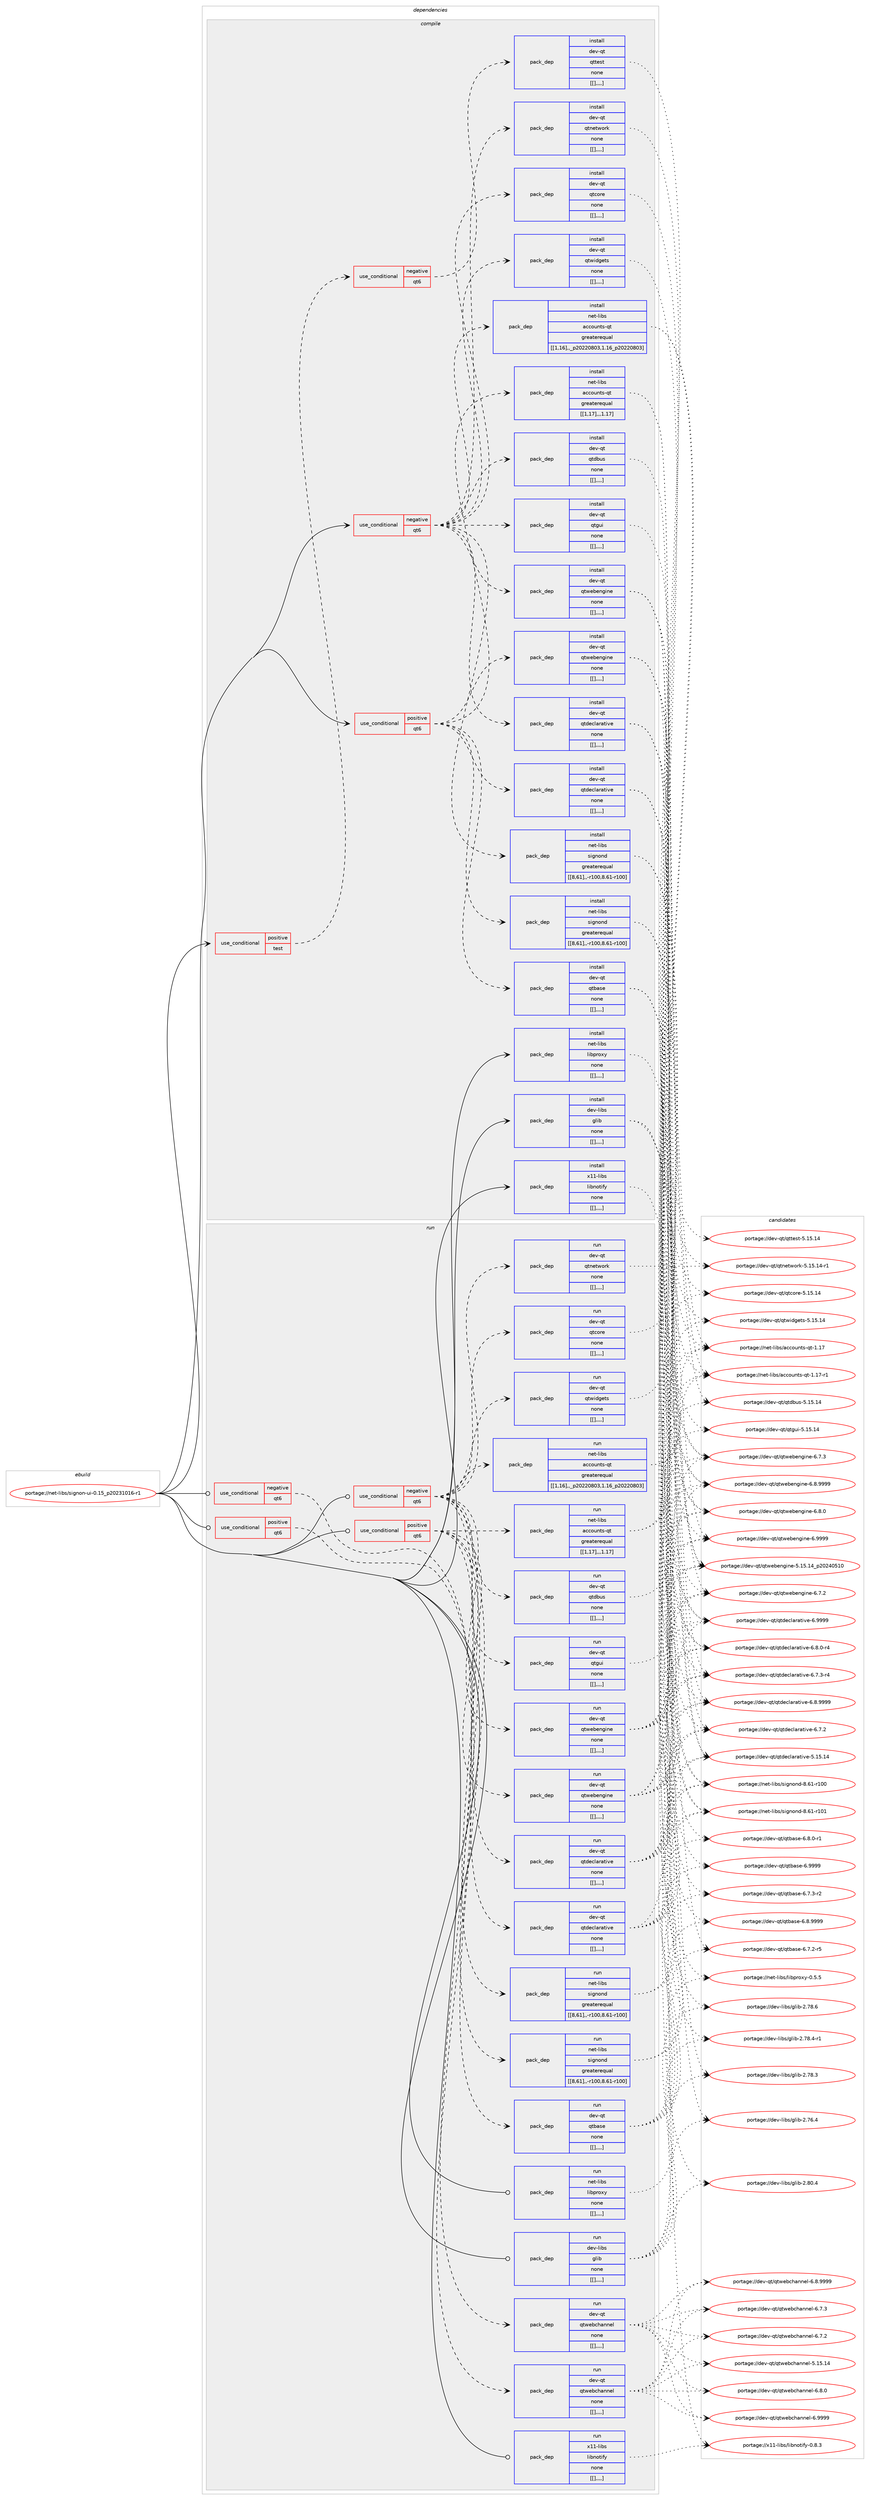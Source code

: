digraph prolog {

# *************
# Graph options
# *************

newrank=true;
concentrate=true;
compound=true;
graph [rankdir=LR,fontname=Helvetica,fontsize=10,ranksep=1.5];#, ranksep=2.5, nodesep=0.2];
edge  [arrowhead=vee];
node  [fontname=Helvetica,fontsize=10];

# **********
# The ebuild
# **********

subgraph cluster_leftcol {
color=gray;
label=<<i>ebuild</i>>;
id [label="portage://net-libs/signon-ui-0.15_p20231016-r1", color=red, width=4, href="../net-libs/signon-ui-0.15_p20231016-r1.svg"];
}

# ****************
# The dependencies
# ****************

subgraph cluster_midcol {
color=gray;
label=<<i>dependencies</i>>;
subgraph cluster_compile {
fillcolor="#eeeeee";
style=filled;
label=<<i>compile</i>>;
subgraph cond101105 {
dependency385343 [label=<<TABLE BORDER="0" CELLBORDER="1" CELLSPACING="0" CELLPADDING="4"><TR><TD ROWSPAN="3" CELLPADDING="10">use_conditional</TD></TR><TR><TD>negative</TD></TR><TR><TD>qt6</TD></TR></TABLE>>, shape=none, color=red];
subgraph pack281299 {
dependency385360 [label=<<TABLE BORDER="0" CELLBORDER="1" CELLSPACING="0" CELLPADDING="4" WIDTH="220"><TR><TD ROWSPAN="6" CELLPADDING="30">pack_dep</TD></TR><TR><TD WIDTH="110">install</TD></TR><TR><TD>dev-qt</TD></TR><TR><TD>qtcore</TD></TR><TR><TD>none</TD></TR><TR><TD>[[],,,,]</TD></TR></TABLE>>, shape=none, color=blue];
}
dependency385343:e -> dependency385360:w [weight=20,style="dashed",arrowhead="vee"];
subgraph pack281318 {
dependency385423 [label=<<TABLE BORDER="0" CELLBORDER="1" CELLSPACING="0" CELLPADDING="4" WIDTH="220"><TR><TD ROWSPAN="6" CELLPADDING="30">pack_dep</TD></TR><TR><TD WIDTH="110">install</TD></TR><TR><TD>dev-qt</TD></TR><TR><TD>qtdbus</TD></TR><TR><TD>none</TD></TR><TR><TD>[[],,,,]</TD></TR></TABLE>>, shape=none, color=blue];
}
dependency385343:e -> dependency385423:w [weight=20,style="dashed",arrowhead="vee"];
subgraph pack281372 {
dependency385498 [label=<<TABLE BORDER="0" CELLBORDER="1" CELLSPACING="0" CELLPADDING="4" WIDTH="220"><TR><TD ROWSPAN="6" CELLPADDING="30">pack_dep</TD></TR><TR><TD WIDTH="110">install</TD></TR><TR><TD>dev-qt</TD></TR><TR><TD>qtdeclarative</TD></TR><TR><TD>none</TD></TR><TR><TD>[[],,,,]</TD></TR></TABLE>>, shape=none, color=blue];
}
dependency385343:e -> dependency385498:w [weight=20,style="dashed",arrowhead="vee"];
subgraph pack281388 {
dependency385503 [label=<<TABLE BORDER="0" CELLBORDER="1" CELLSPACING="0" CELLPADDING="4" WIDTH="220"><TR><TD ROWSPAN="6" CELLPADDING="30">pack_dep</TD></TR><TR><TD WIDTH="110">install</TD></TR><TR><TD>dev-qt</TD></TR><TR><TD>qtgui</TD></TR><TR><TD>none</TD></TR><TR><TD>[[],,,,]</TD></TR></TABLE>>, shape=none, color=blue];
}
dependency385343:e -> dependency385503:w [weight=20,style="dashed",arrowhead="vee"];
subgraph pack281390 {
dependency385542 [label=<<TABLE BORDER="0" CELLBORDER="1" CELLSPACING="0" CELLPADDING="4" WIDTH="220"><TR><TD ROWSPAN="6" CELLPADDING="30">pack_dep</TD></TR><TR><TD WIDTH="110">install</TD></TR><TR><TD>dev-qt</TD></TR><TR><TD>qtnetwork</TD></TR><TR><TD>none</TD></TR><TR><TD>[[],,,,]</TD></TR></TABLE>>, shape=none, color=blue];
}
dependency385343:e -> dependency385542:w [weight=20,style="dashed",arrowhead="vee"];
subgraph pack281431 {
dependency385568 [label=<<TABLE BORDER="0" CELLBORDER="1" CELLSPACING="0" CELLPADDING="4" WIDTH="220"><TR><TD ROWSPAN="6" CELLPADDING="30">pack_dep</TD></TR><TR><TD WIDTH="110">install</TD></TR><TR><TD>dev-qt</TD></TR><TR><TD>qtwebengine</TD></TR><TR><TD>none</TD></TR><TR><TD>[[],,,,]</TD></TR></TABLE>>, shape=none, color=blue];
}
dependency385343:e -> dependency385568:w [weight=20,style="dashed",arrowhead="vee"];
subgraph pack281446 {
dependency385623 [label=<<TABLE BORDER="0" CELLBORDER="1" CELLSPACING="0" CELLPADDING="4" WIDTH="220"><TR><TD ROWSPAN="6" CELLPADDING="30">pack_dep</TD></TR><TR><TD WIDTH="110">install</TD></TR><TR><TD>dev-qt</TD></TR><TR><TD>qtwidgets</TD></TR><TR><TD>none</TD></TR><TR><TD>[[],,,,]</TD></TR></TABLE>>, shape=none, color=blue];
}
dependency385343:e -> dependency385623:w [weight=20,style="dashed",arrowhead="vee"];
subgraph pack281470 {
dependency385646 [label=<<TABLE BORDER="0" CELLBORDER="1" CELLSPACING="0" CELLPADDING="4" WIDTH="220"><TR><TD ROWSPAN="6" CELLPADDING="30">pack_dep</TD></TR><TR><TD WIDTH="110">install</TD></TR><TR><TD>net-libs</TD></TR><TR><TD>accounts-qt</TD></TR><TR><TD>greaterequal</TD></TR><TR><TD>[[1,16],,_p20220803,1.16_p20220803]</TD></TR></TABLE>>, shape=none, color=blue];
}
dependency385343:e -> dependency385646:w [weight=20,style="dashed",arrowhead="vee"];
subgraph pack281524 {
dependency385707 [label=<<TABLE BORDER="0" CELLBORDER="1" CELLSPACING="0" CELLPADDING="4" WIDTH="220"><TR><TD ROWSPAN="6" CELLPADDING="30">pack_dep</TD></TR><TR><TD WIDTH="110">install</TD></TR><TR><TD>net-libs</TD></TR><TR><TD>signond</TD></TR><TR><TD>greaterequal</TD></TR><TR><TD>[[8,61],,-r100,8.61-r100]</TD></TR></TABLE>>, shape=none, color=blue];
}
dependency385343:e -> dependency385707:w [weight=20,style="dashed",arrowhead="vee"];
}
id:e -> dependency385343:w [weight=20,style="solid",arrowhead="vee"];
subgraph cond101253 {
dependency385783 [label=<<TABLE BORDER="0" CELLBORDER="1" CELLSPACING="0" CELLPADDING="4"><TR><TD ROWSPAN="3" CELLPADDING="10">use_conditional</TD></TR><TR><TD>positive</TD></TR><TR><TD>qt6</TD></TR></TABLE>>, shape=none, color=red];
subgraph pack281611 {
dependency385862 [label=<<TABLE BORDER="0" CELLBORDER="1" CELLSPACING="0" CELLPADDING="4" WIDTH="220"><TR><TD ROWSPAN="6" CELLPADDING="30">pack_dep</TD></TR><TR><TD WIDTH="110">install</TD></TR><TR><TD>dev-qt</TD></TR><TR><TD>qtbase</TD></TR><TR><TD>none</TD></TR><TR><TD>[[],,,,]</TD></TR></TABLE>>, shape=none, color=blue];
}
dependency385783:e -> dependency385862:w [weight=20,style="dashed",arrowhead="vee"];
subgraph pack281673 {
dependency385934 [label=<<TABLE BORDER="0" CELLBORDER="1" CELLSPACING="0" CELLPADDING="4" WIDTH="220"><TR><TD ROWSPAN="6" CELLPADDING="30">pack_dep</TD></TR><TR><TD WIDTH="110">install</TD></TR><TR><TD>dev-qt</TD></TR><TR><TD>qtdeclarative</TD></TR><TR><TD>none</TD></TR><TR><TD>[[],,,,]</TD></TR></TABLE>>, shape=none, color=blue];
}
dependency385783:e -> dependency385934:w [weight=20,style="dashed",arrowhead="vee"];
subgraph pack281695 {
dependency385980 [label=<<TABLE BORDER="0" CELLBORDER="1" CELLSPACING="0" CELLPADDING="4" WIDTH="220"><TR><TD ROWSPAN="6" CELLPADDING="30">pack_dep</TD></TR><TR><TD WIDTH="110">install</TD></TR><TR><TD>dev-qt</TD></TR><TR><TD>qtwebengine</TD></TR><TR><TD>none</TD></TR><TR><TD>[[],,,,]</TD></TR></TABLE>>, shape=none, color=blue];
}
dependency385783:e -> dependency385980:w [weight=20,style="dashed",arrowhead="vee"];
subgraph pack281710 {
dependency385984 [label=<<TABLE BORDER="0" CELLBORDER="1" CELLSPACING="0" CELLPADDING="4" WIDTH="220"><TR><TD ROWSPAN="6" CELLPADDING="30">pack_dep</TD></TR><TR><TD WIDTH="110">install</TD></TR><TR><TD>net-libs</TD></TR><TR><TD>accounts-qt</TD></TR><TR><TD>greaterequal</TD></TR><TR><TD>[[1,17],,,1.17]</TD></TR></TABLE>>, shape=none, color=blue];
}
dependency385783:e -> dependency385984:w [weight=20,style="dashed",arrowhead="vee"];
subgraph pack281736 {
dependency386041 [label=<<TABLE BORDER="0" CELLBORDER="1" CELLSPACING="0" CELLPADDING="4" WIDTH="220"><TR><TD ROWSPAN="6" CELLPADDING="30">pack_dep</TD></TR><TR><TD WIDTH="110">install</TD></TR><TR><TD>net-libs</TD></TR><TR><TD>signond</TD></TR><TR><TD>greaterequal</TD></TR><TR><TD>[[8,61],,-r100,8.61-r100]</TD></TR></TABLE>>, shape=none, color=blue];
}
dependency385783:e -> dependency386041:w [weight=20,style="dashed",arrowhead="vee"];
}
id:e -> dependency385783:w [weight=20,style="solid",arrowhead="vee"];
subgraph cond101343 {
dependency386061 [label=<<TABLE BORDER="0" CELLBORDER="1" CELLSPACING="0" CELLPADDING="4"><TR><TD ROWSPAN="3" CELLPADDING="10">use_conditional</TD></TR><TR><TD>positive</TD></TR><TR><TD>test</TD></TR></TABLE>>, shape=none, color=red];
subgraph cond101353 {
dependency386093 [label=<<TABLE BORDER="0" CELLBORDER="1" CELLSPACING="0" CELLPADDING="4"><TR><TD ROWSPAN="3" CELLPADDING="10">use_conditional</TD></TR><TR><TD>negative</TD></TR><TR><TD>qt6</TD></TR></TABLE>>, shape=none, color=red];
subgraph pack281780 {
dependency386111 [label=<<TABLE BORDER="0" CELLBORDER="1" CELLSPACING="0" CELLPADDING="4" WIDTH="220"><TR><TD ROWSPAN="6" CELLPADDING="30">pack_dep</TD></TR><TR><TD WIDTH="110">install</TD></TR><TR><TD>dev-qt</TD></TR><TR><TD>qttest</TD></TR><TR><TD>none</TD></TR><TR><TD>[[],,,,]</TD></TR></TABLE>>, shape=none, color=blue];
}
dependency386093:e -> dependency386111:w [weight=20,style="dashed",arrowhead="vee"];
}
dependency386061:e -> dependency386093:w [weight=20,style="dashed",arrowhead="vee"];
}
id:e -> dependency386061:w [weight=20,style="solid",arrowhead="vee"];
subgraph pack281807 {
dependency386134 [label=<<TABLE BORDER="0" CELLBORDER="1" CELLSPACING="0" CELLPADDING="4" WIDTH="220"><TR><TD ROWSPAN="6" CELLPADDING="30">pack_dep</TD></TR><TR><TD WIDTH="110">install</TD></TR><TR><TD>dev-libs</TD></TR><TR><TD>glib</TD></TR><TR><TD>none</TD></TR><TR><TD>[[],,,,]</TD></TR></TABLE>>, shape=none, color=blue];
}
id:e -> dependency386134:w [weight=20,style="solid",arrowhead="vee"];
subgraph pack281833 {
dependency386184 [label=<<TABLE BORDER="0" CELLBORDER="1" CELLSPACING="0" CELLPADDING="4" WIDTH="220"><TR><TD ROWSPAN="6" CELLPADDING="30">pack_dep</TD></TR><TR><TD WIDTH="110">install</TD></TR><TR><TD>net-libs</TD></TR><TR><TD>libproxy</TD></TR><TR><TD>none</TD></TR><TR><TD>[[],,,,]</TD></TR></TABLE>>, shape=none, color=blue];
}
id:e -> dependency386184:w [weight=20,style="solid",arrowhead="vee"];
subgraph pack281854 {
dependency386222 [label=<<TABLE BORDER="0" CELLBORDER="1" CELLSPACING="0" CELLPADDING="4" WIDTH="220"><TR><TD ROWSPAN="6" CELLPADDING="30">pack_dep</TD></TR><TR><TD WIDTH="110">install</TD></TR><TR><TD>x11-libs</TD></TR><TR><TD>libnotify</TD></TR><TR><TD>none</TD></TR><TR><TD>[[],,,,]</TD></TR></TABLE>>, shape=none, color=blue];
}
id:e -> dependency386222:w [weight=20,style="solid",arrowhead="vee"];
}
subgraph cluster_compileandrun {
fillcolor="#eeeeee";
style=filled;
label=<<i>compile and run</i>>;
}
subgraph cluster_run {
fillcolor="#eeeeee";
style=filled;
label=<<i>run</i>>;
subgraph cond101417 {
dependency386281 [label=<<TABLE BORDER="0" CELLBORDER="1" CELLSPACING="0" CELLPADDING="4"><TR><TD ROWSPAN="3" CELLPADDING="10">use_conditional</TD></TR><TR><TD>negative</TD></TR><TR><TD>qt6</TD></TR></TABLE>>, shape=none, color=red];
subgraph pack281901 {
dependency386310 [label=<<TABLE BORDER="0" CELLBORDER="1" CELLSPACING="0" CELLPADDING="4" WIDTH="220"><TR><TD ROWSPAN="6" CELLPADDING="30">pack_dep</TD></TR><TR><TD WIDTH="110">run</TD></TR><TR><TD>dev-qt</TD></TR><TR><TD>qtcore</TD></TR><TR><TD>none</TD></TR><TR><TD>[[],,,,]</TD></TR></TABLE>>, shape=none, color=blue];
}
dependency386281:e -> dependency386310:w [weight=20,style="dashed",arrowhead="vee"];
subgraph pack281942 {
dependency386349 [label=<<TABLE BORDER="0" CELLBORDER="1" CELLSPACING="0" CELLPADDING="4" WIDTH="220"><TR><TD ROWSPAN="6" CELLPADDING="30">pack_dep</TD></TR><TR><TD WIDTH="110">run</TD></TR><TR><TD>dev-qt</TD></TR><TR><TD>qtdbus</TD></TR><TR><TD>none</TD></TR><TR><TD>[[],,,,]</TD></TR></TABLE>>, shape=none, color=blue];
}
dependency386281:e -> dependency386349:w [weight=20,style="dashed",arrowhead="vee"];
subgraph pack281952 {
dependency386382 [label=<<TABLE BORDER="0" CELLBORDER="1" CELLSPACING="0" CELLPADDING="4" WIDTH="220"><TR><TD ROWSPAN="6" CELLPADDING="30">pack_dep</TD></TR><TR><TD WIDTH="110">run</TD></TR><TR><TD>dev-qt</TD></TR><TR><TD>qtdeclarative</TD></TR><TR><TD>none</TD></TR><TR><TD>[[],,,,]</TD></TR></TABLE>>, shape=none, color=blue];
}
dependency386281:e -> dependency386382:w [weight=20,style="dashed",arrowhead="vee"];
subgraph pack281976 {
dependency386418 [label=<<TABLE BORDER="0" CELLBORDER="1" CELLSPACING="0" CELLPADDING="4" WIDTH="220"><TR><TD ROWSPAN="6" CELLPADDING="30">pack_dep</TD></TR><TR><TD WIDTH="110">run</TD></TR><TR><TD>dev-qt</TD></TR><TR><TD>qtgui</TD></TR><TR><TD>none</TD></TR><TR><TD>[[],,,,]</TD></TR></TABLE>>, shape=none, color=blue];
}
dependency386281:e -> dependency386418:w [weight=20,style="dashed",arrowhead="vee"];
subgraph pack281999 {
dependency386455 [label=<<TABLE BORDER="0" CELLBORDER="1" CELLSPACING="0" CELLPADDING="4" WIDTH="220"><TR><TD ROWSPAN="6" CELLPADDING="30">pack_dep</TD></TR><TR><TD WIDTH="110">run</TD></TR><TR><TD>dev-qt</TD></TR><TR><TD>qtnetwork</TD></TR><TR><TD>none</TD></TR><TR><TD>[[],,,,]</TD></TR></TABLE>>, shape=none, color=blue];
}
dependency386281:e -> dependency386455:w [weight=20,style="dashed",arrowhead="vee"];
subgraph pack282011 {
dependency386478 [label=<<TABLE BORDER="0" CELLBORDER="1" CELLSPACING="0" CELLPADDING="4" WIDTH="220"><TR><TD ROWSPAN="6" CELLPADDING="30">pack_dep</TD></TR><TR><TD WIDTH="110">run</TD></TR><TR><TD>dev-qt</TD></TR><TR><TD>qtwebengine</TD></TR><TR><TD>none</TD></TR><TR><TD>[[],,,,]</TD></TR></TABLE>>, shape=none, color=blue];
}
dependency386281:e -> dependency386478:w [weight=20,style="dashed",arrowhead="vee"];
subgraph pack282035 {
dependency386499 [label=<<TABLE BORDER="0" CELLBORDER="1" CELLSPACING="0" CELLPADDING="4" WIDTH="220"><TR><TD ROWSPAN="6" CELLPADDING="30">pack_dep</TD></TR><TR><TD WIDTH="110">run</TD></TR><TR><TD>dev-qt</TD></TR><TR><TD>qtwidgets</TD></TR><TR><TD>none</TD></TR><TR><TD>[[],,,,]</TD></TR></TABLE>>, shape=none, color=blue];
}
dependency386281:e -> dependency386499:w [weight=20,style="dashed",arrowhead="vee"];
subgraph pack282047 {
dependency386532 [label=<<TABLE BORDER="0" CELLBORDER="1" CELLSPACING="0" CELLPADDING="4" WIDTH="220"><TR><TD ROWSPAN="6" CELLPADDING="30">pack_dep</TD></TR><TR><TD WIDTH="110">run</TD></TR><TR><TD>net-libs</TD></TR><TR><TD>accounts-qt</TD></TR><TR><TD>greaterequal</TD></TR><TR><TD>[[1,16],,_p20220803,1.16_p20220803]</TD></TR></TABLE>>, shape=none, color=blue];
}
dependency386281:e -> dependency386532:w [weight=20,style="dashed",arrowhead="vee"];
subgraph pack282073 {
dependency386622 [label=<<TABLE BORDER="0" CELLBORDER="1" CELLSPACING="0" CELLPADDING="4" WIDTH="220"><TR><TD ROWSPAN="6" CELLPADDING="30">pack_dep</TD></TR><TR><TD WIDTH="110">run</TD></TR><TR><TD>net-libs</TD></TR><TR><TD>signond</TD></TR><TR><TD>greaterequal</TD></TR><TR><TD>[[8,61],,-r100,8.61-r100]</TD></TR></TABLE>>, shape=none, color=blue];
}
dependency386281:e -> dependency386622:w [weight=20,style="dashed",arrowhead="vee"];
}
id:e -> dependency386281:w [weight=20,style="solid",arrowhead="odot"];
subgraph cond101560 {
dependency386662 [label=<<TABLE BORDER="0" CELLBORDER="1" CELLSPACING="0" CELLPADDING="4"><TR><TD ROWSPAN="3" CELLPADDING="10">use_conditional</TD></TR><TR><TD>negative</TD></TR><TR><TD>qt6</TD></TR></TABLE>>, shape=none, color=red];
subgraph pack282150 {
dependency386705 [label=<<TABLE BORDER="0" CELLBORDER="1" CELLSPACING="0" CELLPADDING="4" WIDTH="220"><TR><TD ROWSPAN="6" CELLPADDING="30">pack_dep</TD></TR><TR><TD WIDTH="110">run</TD></TR><TR><TD>dev-qt</TD></TR><TR><TD>qtwebchannel</TD></TR><TR><TD>none</TD></TR><TR><TD>[[],,,,]</TD></TR></TABLE>>, shape=none, color=blue];
}
dependency386662:e -> dependency386705:w [weight=20,style="dashed",arrowhead="vee"];
}
id:e -> dependency386662:w [weight=20,style="solid",arrowhead="odot"];
subgraph cond101589 {
dependency386731 [label=<<TABLE BORDER="0" CELLBORDER="1" CELLSPACING="0" CELLPADDING="4"><TR><TD ROWSPAN="3" CELLPADDING="10">use_conditional</TD></TR><TR><TD>positive</TD></TR><TR><TD>qt6</TD></TR></TABLE>>, shape=none, color=red];
subgraph pack282212 {
dependency386773 [label=<<TABLE BORDER="0" CELLBORDER="1" CELLSPACING="0" CELLPADDING="4" WIDTH="220"><TR><TD ROWSPAN="6" CELLPADDING="30">pack_dep</TD></TR><TR><TD WIDTH="110">run</TD></TR><TR><TD>dev-qt</TD></TR><TR><TD>qtbase</TD></TR><TR><TD>none</TD></TR><TR><TD>[[],,,,]</TD></TR></TABLE>>, shape=none, color=blue];
}
dependency386731:e -> dependency386773:w [weight=20,style="dashed",arrowhead="vee"];
subgraph pack282228 {
dependency386818 [label=<<TABLE BORDER="0" CELLBORDER="1" CELLSPACING="0" CELLPADDING="4" WIDTH="220"><TR><TD ROWSPAN="6" CELLPADDING="30">pack_dep</TD></TR><TR><TD WIDTH="110">run</TD></TR><TR><TD>dev-qt</TD></TR><TR><TD>qtdeclarative</TD></TR><TR><TD>none</TD></TR><TR><TD>[[],,,,]</TD></TR></TABLE>>, shape=none, color=blue];
}
dependency386731:e -> dependency386818:w [weight=20,style="dashed",arrowhead="vee"];
subgraph pack282272 {
dependency386845 [label=<<TABLE BORDER="0" CELLBORDER="1" CELLSPACING="0" CELLPADDING="4" WIDTH="220"><TR><TD ROWSPAN="6" CELLPADDING="30">pack_dep</TD></TR><TR><TD WIDTH="110">run</TD></TR><TR><TD>dev-qt</TD></TR><TR><TD>qtwebengine</TD></TR><TR><TD>none</TD></TR><TR><TD>[[],,,,]</TD></TR></TABLE>>, shape=none, color=blue];
}
dependency386731:e -> dependency386845:w [weight=20,style="dashed",arrowhead="vee"];
subgraph pack282280 {
dependency386851 [label=<<TABLE BORDER="0" CELLBORDER="1" CELLSPACING="0" CELLPADDING="4" WIDTH="220"><TR><TD ROWSPAN="6" CELLPADDING="30">pack_dep</TD></TR><TR><TD WIDTH="110">run</TD></TR><TR><TD>net-libs</TD></TR><TR><TD>accounts-qt</TD></TR><TR><TD>greaterequal</TD></TR><TR><TD>[[1,17],,,1.17]</TD></TR></TABLE>>, shape=none, color=blue];
}
dependency386731:e -> dependency386851:w [weight=20,style="dashed",arrowhead="vee"];
subgraph pack282285 {
dependency386893 [label=<<TABLE BORDER="0" CELLBORDER="1" CELLSPACING="0" CELLPADDING="4" WIDTH="220"><TR><TD ROWSPAN="6" CELLPADDING="30">pack_dep</TD></TR><TR><TD WIDTH="110">run</TD></TR><TR><TD>net-libs</TD></TR><TR><TD>signond</TD></TR><TR><TD>greaterequal</TD></TR><TR><TD>[[8,61],,-r100,8.61-r100]</TD></TR></TABLE>>, shape=none, color=blue];
}
dependency386731:e -> dependency386893:w [weight=20,style="dashed",arrowhead="vee"];
}
id:e -> dependency386731:w [weight=20,style="solid",arrowhead="odot"];
subgraph cond101650 {
dependency386948 [label=<<TABLE BORDER="0" CELLBORDER="1" CELLSPACING="0" CELLPADDING="4"><TR><TD ROWSPAN="3" CELLPADDING="10">use_conditional</TD></TR><TR><TD>positive</TD></TR><TR><TD>qt6</TD></TR></TABLE>>, shape=none, color=red];
subgraph pack282355 {
dependency386970 [label=<<TABLE BORDER="0" CELLBORDER="1" CELLSPACING="0" CELLPADDING="4" WIDTH="220"><TR><TD ROWSPAN="6" CELLPADDING="30">pack_dep</TD></TR><TR><TD WIDTH="110">run</TD></TR><TR><TD>dev-qt</TD></TR><TR><TD>qtwebchannel</TD></TR><TR><TD>none</TD></TR><TR><TD>[[],,,,]</TD></TR></TABLE>>, shape=none, color=blue];
}
dependency386948:e -> dependency386970:w [weight=20,style="dashed",arrowhead="vee"];
}
id:e -> dependency386948:w [weight=20,style="solid",arrowhead="odot"];
subgraph pack282376 {
dependency387025 [label=<<TABLE BORDER="0" CELLBORDER="1" CELLSPACING="0" CELLPADDING="4" WIDTH="220"><TR><TD ROWSPAN="6" CELLPADDING="30">pack_dep</TD></TR><TR><TD WIDTH="110">run</TD></TR><TR><TD>dev-libs</TD></TR><TR><TD>glib</TD></TR><TR><TD>none</TD></TR><TR><TD>[[],,,,]</TD></TR></TABLE>>, shape=none, color=blue];
}
id:e -> dependency387025:w [weight=20,style="solid",arrowhead="odot"];
subgraph pack282414 {
dependency387029 [label=<<TABLE BORDER="0" CELLBORDER="1" CELLSPACING="0" CELLPADDING="4" WIDTH="220"><TR><TD ROWSPAN="6" CELLPADDING="30">pack_dep</TD></TR><TR><TD WIDTH="110">run</TD></TR><TR><TD>net-libs</TD></TR><TR><TD>libproxy</TD></TR><TR><TD>none</TD></TR><TR><TD>[[],,,,]</TD></TR></TABLE>>, shape=none, color=blue];
}
id:e -> dependency387029:w [weight=20,style="solid",arrowhead="odot"];
subgraph pack282432 {
dependency387105 [label=<<TABLE BORDER="0" CELLBORDER="1" CELLSPACING="0" CELLPADDING="4" WIDTH="220"><TR><TD ROWSPAN="6" CELLPADDING="30">pack_dep</TD></TR><TR><TD WIDTH="110">run</TD></TR><TR><TD>x11-libs</TD></TR><TR><TD>libnotify</TD></TR><TR><TD>none</TD></TR><TR><TD>[[],,,,]</TD></TR></TABLE>>, shape=none, color=blue];
}
id:e -> dependency387105:w [weight=20,style="solid",arrowhead="odot"];
}
}

# **************
# The candidates
# **************

subgraph cluster_choices {
rank=same;
color=gray;
label=<<i>candidates</i>>;

subgraph choice281862 {
color=black;
nodesep=1;
choice1001011184511311647113116991111141014553464953464952 [label="portage://dev-qt/qtcore-5.15.14", color=red, width=4,href="../dev-qt/qtcore-5.15.14.svg"];
dependency385360:e -> choice1001011184511311647113116991111141014553464953464952:w [style=dotted,weight="100"];
}
subgraph choice281863 {
color=black;
nodesep=1;
choice1001011184511311647113116100981171154553464953464952 [label="portage://dev-qt/qtdbus-5.15.14", color=red, width=4,href="../dev-qt/qtdbus-5.15.14.svg"];
dependency385423:e -> choice1001011184511311647113116100981171154553464953464952:w [style=dotted,weight="100"];
}
subgraph choice281875 {
color=black;
nodesep=1;
choice100101118451131164711311610010199108971149711610511810145544657575757 [label="portage://dev-qt/qtdeclarative-6.9999", color=red, width=4,href="../dev-qt/qtdeclarative-6.9999.svg"];
choice1001011184511311647113116100101991089711497116105118101455446564657575757 [label="portage://dev-qt/qtdeclarative-6.8.9999", color=red, width=4,href="../dev-qt/qtdeclarative-6.8.9999.svg"];
choice10010111845113116471131161001019910897114971161051181014554465646484511452 [label="portage://dev-qt/qtdeclarative-6.8.0-r4", color=red, width=4,href="../dev-qt/qtdeclarative-6.8.0-r4.svg"];
choice10010111845113116471131161001019910897114971161051181014554465546514511452 [label="portage://dev-qt/qtdeclarative-6.7.3-r4", color=red, width=4,href="../dev-qt/qtdeclarative-6.7.3-r4.svg"];
choice1001011184511311647113116100101991089711497116105118101455446554650 [label="portage://dev-qt/qtdeclarative-6.7.2", color=red, width=4,href="../dev-qt/qtdeclarative-6.7.2.svg"];
choice10010111845113116471131161001019910897114971161051181014553464953464952 [label="portage://dev-qt/qtdeclarative-5.15.14", color=red, width=4,href="../dev-qt/qtdeclarative-5.15.14.svg"];
dependency385498:e -> choice100101118451131164711311610010199108971149711610511810145544657575757:w [style=dotted,weight="100"];
dependency385498:e -> choice1001011184511311647113116100101991089711497116105118101455446564657575757:w [style=dotted,weight="100"];
dependency385498:e -> choice10010111845113116471131161001019910897114971161051181014554465646484511452:w [style=dotted,weight="100"];
dependency385498:e -> choice10010111845113116471131161001019910897114971161051181014554465546514511452:w [style=dotted,weight="100"];
dependency385498:e -> choice1001011184511311647113116100101991089711497116105118101455446554650:w [style=dotted,weight="100"];
dependency385498:e -> choice10010111845113116471131161001019910897114971161051181014553464953464952:w [style=dotted,weight="100"];
}
subgraph choice281885 {
color=black;
nodesep=1;
choice10010111845113116471131161031171054553464953464952 [label="portage://dev-qt/qtgui-5.15.14", color=red, width=4,href="../dev-qt/qtgui-5.15.14.svg"];
dependency385503:e -> choice10010111845113116471131161031171054553464953464952:w [style=dotted,weight="100"];
}
subgraph choice281900 {
color=black;
nodesep=1;
choice100101118451131164711311611010111611911111410745534649534649524511449 [label="portage://dev-qt/qtnetwork-5.15.14-r1", color=red, width=4,href="../dev-qt/qtnetwork-5.15.14-r1.svg"];
dependency385542:e -> choice100101118451131164711311611010111611911111410745534649534649524511449:w [style=dotted,weight="100"];
}
subgraph choice281902 {
color=black;
nodesep=1;
choice10010111845113116471131161191019810111010310511010145544657575757 [label="portage://dev-qt/qtwebengine-6.9999", color=red, width=4,href="../dev-qt/qtwebengine-6.9999.svg"];
choice100101118451131164711311611910198101110103105110101455446564657575757 [label="portage://dev-qt/qtwebengine-6.8.9999", color=red, width=4,href="../dev-qt/qtwebengine-6.8.9999.svg"];
choice100101118451131164711311611910198101110103105110101455446564648 [label="portage://dev-qt/qtwebengine-6.8.0", color=red, width=4,href="../dev-qt/qtwebengine-6.8.0.svg"];
choice100101118451131164711311611910198101110103105110101455446554651 [label="portage://dev-qt/qtwebengine-6.7.3", color=red, width=4,href="../dev-qt/qtwebengine-6.7.3.svg"];
choice100101118451131164711311611910198101110103105110101455446554650 [label="portage://dev-qt/qtwebengine-6.7.2", color=red, width=4,href="../dev-qt/qtwebengine-6.7.2.svg"];
choice1001011184511311647113116119101981011101031051101014553464953464952951125048505248534948 [label="portage://dev-qt/qtwebengine-5.15.14_p20240510", color=red, width=4,href="../dev-qt/qtwebengine-5.15.14_p20240510.svg"];
dependency385568:e -> choice10010111845113116471131161191019810111010310511010145544657575757:w [style=dotted,weight="100"];
dependency385568:e -> choice100101118451131164711311611910198101110103105110101455446564657575757:w [style=dotted,weight="100"];
dependency385568:e -> choice100101118451131164711311611910198101110103105110101455446564648:w [style=dotted,weight="100"];
dependency385568:e -> choice100101118451131164711311611910198101110103105110101455446554651:w [style=dotted,weight="100"];
dependency385568:e -> choice100101118451131164711311611910198101110103105110101455446554650:w [style=dotted,weight="100"];
dependency385568:e -> choice1001011184511311647113116119101981011101031051101014553464953464952951125048505248534948:w [style=dotted,weight="100"];
}
subgraph choice281926 {
color=black;
nodesep=1;
choice10010111845113116471131161191051001031011161154553464953464952 [label="portage://dev-qt/qtwidgets-5.15.14", color=red, width=4,href="../dev-qt/qtwidgets-5.15.14.svg"];
dependency385623:e -> choice10010111845113116471131161191051001031011161154553464953464952:w [style=dotted,weight="100"];
}
subgraph choice281949 {
color=black;
nodesep=1;
choice1101011164510810598115479799991111171101161154511311645494649554511449 [label="portage://net-libs/accounts-qt-1.17-r1", color=red, width=4,href="../net-libs/accounts-qt-1.17-r1.svg"];
choice110101116451081059811547979999111117110116115451131164549464955 [label="portage://net-libs/accounts-qt-1.17", color=red, width=4,href="../net-libs/accounts-qt-1.17.svg"];
dependency385646:e -> choice1101011164510810598115479799991111171101161154511311645494649554511449:w [style=dotted,weight="100"];
dependency385646:e -> choice110101116451081059811547979999111117110116115451131164549464955:w [style=dotted,weight="100"];
}
subgraph choice281983 {
color=black;
nodesep=1;
choice110101116451081059811547115105103110111110100455646544945114494849 [label="portage://net-libs/signond-8.61-r101", color=red, width=4,href="../net-libs/signond-8.61-r101.svg"];
choice110101116451081059811547115105103110111110100455646544945114494848 [label="portage://net-libs/signond-8.61-r100", color=red, width=4,href="../net-libs/signond-8.61-r100.svg"];
dependency385707:e -> choice110101116451081059811547115105103110111110100455646544945114494849:w [style=dotted,weight="100"];
dependency385707:e -> choice110101116451081059811547115105103110111110100455646544945114494848:w [style=dotted,weight="100"];
}
subgraph choice282000 {
color=black;
nodesep=1;
choice1001011184511311647113116989711510145544657575757 [label="portage://dev-qt/qtbase-6.9999", color=red, width=4,href="../dev-qt/qtbase-6.9999.svg"];
choice10010111845113116471131169897115101455446564657575757 [label="portage://dev-qt/qtbase-6.8.9999", color=red, width=4,href="../dev-qt/qtbase-6.8.9999.svg"];
choice100101118451131164711311698971151014554465646484511449 [label="portage://dev-qt/qtbase-6.8.0-r1", color=red, width=4,href="../dev-qt/qtbase-6.8.0-r1.svg"];
choice100101118451131164711311698971151014554465546514511450 [label="portage://dev-qt/qtbase-6.7.3-r2", color=red, width=4,href="../dev-qt/qtbase-6.7.3-r2.svg"];
choice100101118451131164711311698971151014554465546504511453 [label="portage://dev-qt/qtbase-6.7.2-r5", color=red, width=4,href="../dev-qt/qtbase-6.7.2-r5.svg"];
dependency385862:e -> choice1001011184511311647113116989711510145544657575757:w [style=dotted,weight="100"];
dependency385862:e -> choice10010111845113116471131169897115101455446564657575757:w [style=dotted,weight="100"];
dependency385862:e -> choice100101118451131164711311698971151014554465646484511449:w [style=dotted,weight="100"];
dependency385862:e -> choice100101118451131164711311698971151014554465546514511450:w [style=dotted,weight="100"];
dependency385862:e -> choice100101118451131164711311698971151014554465546504511453:w [style=dotted,weight="100"];
}
subgraph choice282028 {
color=black;
nodesep=1;
choice100101118451131164711311610010199108971149711610511810145544657575757 [label="portage://dev-qt/qtdeclarative-6.9999", color=red, width=4,href="../dev-qt/qtdeclarative-6.9999.svg"];
choice1001011184511311647113116100101991089711497116105118101455446564657575757 [label="portage://dev-qt/qtdeclarative-6.8.9999", color=red, width=4,href="../dev-qt/qtdeclarative-6.8.9999.svg"];
choice10010111845113116471131161001019910897114971161051181014554465646484511452 [label="portage://dev-qt/qtdeclarative-6.8.0-r4", color=red, width=4,href="../dev-qt/qtdeclarative-6.8.0-r4.svg"];
choice10010111845113116471131161001019910897114971161051181014554465546514511452 [label="portage://dev-qt/qtdeclarative-6.7.3-r4", color=red, width=4,href="../dev-qt/qtdeclarative-6.7.3-r4.svg"];
choice1001011184511311647113116100101991089711497116105118101455446554650 [label="portage://dev-qt/qtdeclarative-6.7.2", color=red, width=4,href="../dev-qt/qtdeclarative-6.7.2.svg"];
choice10010111845113116471131161001019910897114971161051181014553464953464952 [label="portage://dev-qt/qtdeclarative-5.15.14", color=red, width=4,href="../dev-qt/qtdeclarative-5.15.14.svg"];
dependency385934:e -> choice100101118451131164711311610010199108971149711610511810145544657575757:w [style=dotted,weight="100"];
dependency385934:e -> choice1001011184511311647113116100101991089711497116105118101455446564657575757:w [style=dotted,weight="100"];
dependency385934:e -> choice10010111845113116471131161001019910897114971161051181014554465646484511452:w [style=dotted,weight="100"];
dependency385934:e -> choice10010111845113116471131161001019910897114971161051181014554465546514511452:w [style=dotted,weight="100"];
dependency385934:e -> choice1001011184511311647113116100101991089711497116105118101455446554650:w [style=dotted,weight="100"];
dependency385934:e -> choice10010111845113116471131161001019910897114971161051181014553464953464952:w [style=dotted,weight="100"];
}
subgraph choice282038 {
color=black;
nodesep=1;
choice10010111845113116471131161191019810111010310511010145544657575757 [label="portage://dev-qt/qtwebengine-6.9999", color=red, width=4,href="../dev-qt/qtwebengine-6.9999.svg"];
choice100101118451131164711311611910198101110103105110101455446564657575757 [label="portage://dev-qt/qtwebengine-6.8.9999", color=red, width=4,href="../dev-qt/qtwebengine-6.8.9999.svg"];
choice100101118451131164711311611910198101110103105110101455446564648 [label="portage://dev-qt/qtwebengine-6.8.0", color=red, width=4,href="../dev-qt/qtwebengine-6.8.0.svg"];
choice100101118451131164711311611910198101110103105110101455446554651 [label="portage://dev-qt/qtwebengine-6.7.3", color=red, width=4,href="../dev-qt/qtwebengine-6.7.3.svg"];
choice100101118451131164711311611910198101110103105110101455446554650 [label="portage://dev-qt/qtwebengine-6.7.2", color=red, width=4,href="../dev-qt/qtwebengine-6.7.2.svg"];
choice1001011184511311647113116119101981011101031051101014553464953464952951125048505248534948 [label="portage://dev-qt/qtwebengine-5.15.14_p20240510", color=red, width=4,href="../dev-qt/qtwebengine-5.15.14_p20240510.svg"];
dependency385980:e -> choice10010111845113116471131161191019810111010310511010145544657575757:w [style=dotted,weight="100"];
dependency385980:e -> choice100101118451131164711311611910198101110103105110101455446564657575757:w [style=dotted,weight="100"];
dependency385980:e -> choice100101118451131164711311611910198101110103105110101455446564648:w [style=dotted,weight="100"];
dependency385980:e -> choice100101118451131164711311611910198101110103105110101455446554651:w [style=dotted,weight="100"];
dependency385980:e -> choice100101118451131164711311611910198101110103105110101455446554650:w [style=dotted,weight="100"];
dependency385980:e -> choice1001011184511311647113116119101981011101031051101014553464953464952951125048505248534948:w [style=dotted,weight="100"];
}
subgraph choice282093 {
color=black;
nodesep=1;
choice1101011164510810598115479799991111171101161154511311645494649554511449 [label="portage://net-libs/accounts-qt-1.17-r1", color=red, width=4,href="../net-libs/accounts-qt-1.17-r1.svg"];
choice110101116451081059811547979999111117110116115451131164549464955 [label="portage://net-libs/accounts-qt-1.17", color=red, width=4,href="../net-libs/accounts-qt-1.17.svg"];
dependency385984:e -> choice1101011164510810598115479799991111171101161154511311645494649554511449:w [style=dotted,weight="100"];
dependency385984:e -> choice110101116451081059811547979999111117110116115451131164549464955:w [style=dotted,weight="100"];
}
subgraph choice282094 {
color=black;
nodesep=1;
choice110101116451081059811547115105103110111110100455646544945114494849 [label="portage://net-libs/signond-8.61-r101", color=red, width=4,href="../net-libs/signond-8.61-r101.svg"];
choice110101116451081059811547115105103110111110100455646544945114494848 [label="portage://net-libs/signond-8.61-r100", color=red, width=4,href="../net-libs/signond-8.61-r100.svg"];
dependency386041:e -> choice110101116451081059811547115105103110111110100455646544945114494849:w [style=dotted,weight="100"];
dependency386041:e -> choice110101116451081059811547115105103110111110100455646544945114494848:w [style=dotted,weight="100"];
}
subgraph choice282117 {
color=black;
nodesep=1;
choice10010111845113116471131161161011151164553464953464952 [label="portage://dev-qt/qttest-5.15.14", color=red, width=4,href="../dev-qt/qttest-5.15.14.svg"];
dependency386111:e -> choice10010111845113116471131161161011151164553464953464952:w [style=dotted,weight="100"];
}
subgraph choice282161 {
color=black;
nodesep=1;
choice1001011184510810598115471031081059845504656484652 [label="portage://dev-libs/glib-2.80.4", color=red, width=4,href="../dev-libs/glib-2.80.4.svg"];
choice1001011184510810598115471031081059845504655564654 [label="portage://dev-libs/glib-2.78.6", color=red, width=4,href="../dev-libs/glib-2.78.6.svg"];
choice10010111845108105981154710310810598455046555646524511449 [label="portage://dev-libs/glib-2.78.4-r1", color=red, width=4,href="../dev-libs/glib-2.78.4-r1.svg"];
choice1001011184510810598115471031081059845504655564651 [label="portage://dev-libs/glib-2.78.3", color=red, width=4,href="../dev-libs/glib-2.78.3.svg"];
choice1001011184510810598115471031081059845504655544652 [label="portage://dev-libs/glib-2.76.4", color=red, width=4,href="../dev-libs/glib-2.76.4.svg"];
dependency386134:e -> choice1001011184510810598115471031081059845504656484652:w [style=dotted,weight="100"];
dependency386134:e -> choice1001011184510810598115471031081059845504655564654:w [style=dotted,weight="100"];
dependency386134:e -> choice10010111845108105981154710310810598455046555646524511449:w [style=dotted,weight="100"];
dependency386134:e -> choice1001011184510810598115471031081059845504655564651:w [style=dotted,weight="100"];
dependency386134:e -> choice1001011184510810598115471031081059845504655544652:w [style=dotted,weight="100"];
}
subgraph choice282165 {
color=black;
nodesep=1;
choice11010111645108105981154710810598112114111120121454846534653 [label="portage://net-libs/libproxy-0.5.5", color=red, width=4,href="../net-libs/libproxy-0.5.5.svg"];
dependency386184:e -> choice11010111645108105981154710810598112114111120121454846534653:w [style=dotted,weight="100"];
}
subgraph choice282166 {
color=black;
nodesep=1;
choice120494945108105981154710810598110111116105102121454846564651 [label="portage://x11-libs/libnotify-0.8.3", color=red, width=4,href="../x11-libs/libnotify-0.8.3.svg"];
dependency386222:e -> choice120494945108105981154710810598110111116105102121454846564651:w [style=dotted,weight="100"];
}
subgraph choice282168 {
color=black;
nodesep=1;
choice1001011184511311647113116991111141014553464953464952 [label="portage://dev-qt/qtcore-5.15.14", color=red, width=4,href="../dev-qt/qtcore-5.15.14.svg"];
dependency386310:e -> choice1001011184511311647113116991111141014553464953464952:w [style=dotted,weight="100"];
}
subgraph choice282187 {
color=black;
nodesep=1;
choice1001011184511311647113116100981171154553464953464952 [label="portage://dev-qt/qtdbus-5.15.14", color=red, width=4,href="../dev-qt/qtdbus-5.15.14.svg"];
dependency386349:e -> choice1001011184511311647113116100981171154553464953464952:w [style=dotted,weight="100"];
}
subgraph choice282190 {
color=black;
nodesep=1;
choice100101118451131164711311610010199108971149711610511810145544657575757 [label="portage://dev-qt/qtdeclarative-6.9999", color=red, width=4,href="../dev-qt/qtdeclarative-6.9999.svg"];
choice1001011184511311647113116100101991089711497116105118101455446564657575757 [label="portage://dev-qt/qtdeclarative-6.8.9999", color=red, width=4,href="../dev-qt/qtdeclarative-6.8.9999.svg"];
choice10010111845113116471131161001019910897114971161051181014554465646484511452 [label="portage://dev-qt/qtdeclarative-6.8.0-r4", color=red, width=4,href="../dev-qt/qtdeclarative-6.8.0-r4.svg"];
choice10010111845113116471131161001019910897114971161051181014554465546514511452 [label="portage://dev-qt/qtdeclarative-6.7.3-r4", color=red, width=4,href="../dev-qt/qtdeclarative-6.7.3-r4.svg"];
choice1001011184511311647113116100101991089711497116105118101455446554650 [label="portage://dev-qt/qtdeclarative-6.7.2", color=red, width=4,href="../dev-qt/qtdeclarative-6.7.2.svg"];
choice10010111845113116471131161001019910897114971161051181014553464953464952 [label="portage://dev-qt/qtdeclarative-5.15.14", color=red, width=4,href="../dev-qt/qtdeclarative-5.15.14.svg"];
dependency386382:e -> choice100101118451131164711311610010199108971149711610511810145544657575757:w [style=dotted,weight="100"];
dependency386382:e -> choice1001011184511311647113116100101991089711497116105118101455446564657575757:w [style=dotted,weight="100"];
dependency386382:e -> choice10010111845113116471131161001019910897114971161051181014554465646484511452:w [style=dotted,weight="100"];
dependency386382:e -> choice10010111845113116471131161001019910897114971161051181014554465546514511452:w [style=dotted,weight="100"];
dependency386382:e -> choice1001011184511311647113116100101991089711497116105118101455446554650:w [style=dotted,weight="100"];
dependency386382:e -> choice10010111845113116471131161001019910897114971161051181014553464953464952:w [style=dotted,weight="100"];
}
subgraph choice282202 {
color=black;
nodesep=1;
choice10010111845113116471131161031171054553464953464952 [label="portage://dev-qt/qtgui-5.15.14", color=red, width=4,href="../dev-qt/qtgui-5.15.14.svg"];
dependency386418:e -> choice10010111845113116471131161031171054553464953464952:w [style=dotted,weight="100"];
}
subgraph choice282203 {
color=black;
nodesep=1;
choice100101118451131164711311611010111611911111410745534649534649524511449 [label="portage://dev-qt/qtnetwork-5.15.14-r1", color=red, width=4,href="../dev-qt/qtnetwork-5.15.14-r1.svg"];
dependency386455:e -> choice100101118451131164711311611010111611911111410745534649534649524511449:w [style=dotted,weight="100"];
}
subgraph choice282207 {
color=black;
nodesep=1;
choice10010111845113116471131161191019810111010310511010145544657575757 [label="portage://dev-qt/qtwebengine-6.9999", color=red, width=4,href="../dev-qt/qtwebengine-6.9999.svg"];
choice100101118451131164711311611910198101110103105110101455446564657575757 [label="portage://dev-qt/qtwebengine-6.8.9999", color=red, width=4,href="../dev-qt/qtwebengine-6.8.9999.svg"];
choice100101118451131164711311611910198101110103105110101455446564648 [label="portage://dev-qt/qtwebengine-6.8.0", color=red, width=4,href="../dev-qt/qtwebengine-6.8.0.svg"];
choice100101118451131164711311611910198101110103105110101455446554651 [label="portage://dev-qt/qtwebengine-6.7.3", color=red, width=4,href="../dev-qt/qtwebengine-6.7.3.svg"];
choice100101118451131164711311611910198101110103105110101455446554650 [label="portage://dev-qt/qtwebengine-6.7.2", color=red, width=4,href="../dev-qt/qtwebengine-6.7.2.svg"];
choice1001011184511311647113116119101981011101031051101014553464953464952951125048505248534948 [label="portage://dev-qt/qtwebengine-5.15.14_p20240510", color=red, width=4,href="../dev-qt/qtwebengine-5.15.14_p20240510.svg"];
dependency386478:e -> choice10010111845113116471131161191019810111010310511010145544657575757:w [style=dotted,weight="100"];
dependency386478:e -> choice100101118451131164711311611910198101110103105110101455446564657575757:w [style=dotted,weight="100"];
dependency386478:e -> choice100101118451131164711311611910198101110103105110101455446564648:w [style=dotted,weight="100"];
dependency386478:e -> choice100101118451131164711311611910198101110103105110101455446554651:w [style=dotted,weight="100"];
dependency386478:e -> choice100101118451131164711311611910198101110103105110101455446554650:w [style=dotted,weight="100"];
dependency386478:e -> choice1001011184511311647113116119101981011101031051101014553464953464952951125048505248534948:w [style=dotted,weight="100"];
}
subgraph choice282216 {
color=black;
nodesep=1;
choice10010111845113116471131161191051001031011161154553464953464952 [label="portage://dev-qt/qtwidgets-5.15.14", color=red, width=4,href="../dev-qt/qtwidgets-5.15.14.svg"];
dependency386499:e -> choice10010111845113116471131161191051001031011161154553464953464952:w [style=dotted,weight="100"];
}
subgraph choice282224 {
color=black;
nodesep=1;
choice1101011164510810598115479799991111171101161154511311645494649554511449 [label="portage://net-libs/accounts-qt-1.17-r1", color=red, width=4,href="../net-libs/accounts-qt-1.17-r1.svg"];
choice110101116451081059811547979999111117110116115451131164549464955 [label="portage://net-libs/accounts-qt-1.17", color=red, width=4,href="../net-libs/accounts-qt-1.17.svg"];
dependency386532:e -> choice1101011164510810598115479799991111171101161154511311645494649554511449:w [style=dotted,weight="100"];
dependency386532:e -> choice110101116451081059811547979999111117110116115451131164549464955:w [style=dotted,weight="100"];
}
subgraph choice282227 {
color=black;
nodesep=1;
choice110101116451081059811547115105103110111110100455646544945114494849 [label="portage://net-libs/signond-8.61-r101", color=red, width=4,href="../net-libs/signond-8.61-r101.svg"];
choice110101116451081059811547115105103110111110100455646544945114494848 [label="portage://net-libs/signond-8.61-r100", color=red, width=4,href="../net-libs/signond-8.61-r100.svg"];
dependency386622:e -> choice110101116451081059811547115105103110111110100455646544945114494849:w [style=dotted,weight="100"];
dependency386622:e -> choice110101116451081059811547115105103110111110100455646544945114494848:w [style=dotted,weight="100"];
}
subgraph choice282238 {
color=black;
nodesep=1;
choice100101118451131164711311611910198991049711011010110845544657575757 [label="portage://dev-qt/qtwebchannel-6.9999", color=red, width=4,href="../dev-qt/qtwebchannel-6.9999.svg"];
choice1001011184511311647113116119101989910497110110101108455446564657575757 [label="portage://dev-qt/qtwebchannel-6.8.9999", color=red, width=4,href="../dev-qt/qtwebchannel-6.8.9999.svg"];
choice1001011184511311647113116119101989910497110110101108455446564648 [label="portage://dev-qt/qtwebchannel-6.8.0", color=red, width=4,href="../dev-qt/qtwebchannel-6.8.0.svg"];
choice1001011184511311647113116119101989910497110110101108455446554651 [label="portage://dev-qt/qtwebchannel-6.7.3", color=red, width=4,href="../dev-qt/qtwebchannel-6.7.3.svg"];
choice1001011184511311647113116119101989910497110110101108455446554650 [label="portage://dev-qt/qtwebchannel-6.7.2", color=red, width=4,href="../dev-qt/qtwebchannel-6.7.2.svg"];
choice10010111845113116471131161191019899104971101101011084553464953464952 [label="portage://dev-qt/qtwebchannel-5.15.14", color=red, width=4,href="../dev-qt/qtwebchannel-5.15.14.svg"];
dependency386705:e -> choice100101118451131164711311611910198991049711011010110845544657575757:w [style=dotted,weight="100"];
dependency386705:e -> choice1001011184511311647113116119101989910497110110101108455446564657575757:w [style=dotted,weight="100"];
dependency386705:e -> choice1001011184511311647113116119101989910497110110101108455446564648:w [style=dotted,weight="100"];
dependency386705:e -> choice1001011184511311647113116119101989910497110110101108455446554651:w [style=dotted,weight="100"];
dependency386705:e -> choice1001011184511311647113116119101989910497110110101108455446554650:w [style=dotted,weight="100"];
dependency386705:e -> choice10010111845113116471131161191019899104971101101011084553464953464952:w [style=dotted,weight="100"];
}
subgraph choice282244 {
color=black;
nodesep=1;
choice1001011184511311647113116989711510145544657575757 [label="portage://dev-qt/qtbase-6.9999", color=red, width=4,href="../dev-qt/qtbase-6.9999.svg"];
choice10010111845113116471131169897115101455446564657575757 [label="portage://dev-qt/qtbase-6.8.9999", color=red, width=4,href="../dev-qt/qtbase-6.8.9999.svg"];
choice100101118451131164711311698971151014554465646484511449 [label="portage://dev-qt/qtbase-6.8.0-r1", color=red, width=4,href="../dev-qt/qtbase-6.8.0-r1.svg"];
choice100101118451131164711311698971151014554465546514511450 [label="portage://dev-qt/qtbase-6.7.3-r2", color=red, width=4,href="../dev-qt/qtbase-6.7.3-r2.svg"];
choice100101118451131164711311698971151014554465546504511453 [label="portage://dev-qt/qtbase-6.7.2-r5", color=red, width=4,href="../dev-qt/qtbase-6.7.2-r5.svg"];
dependency386773:e -> choice1001011184511311647113116989711510145544657575757:w [style=dotted,weight="100"];
dependency386773:e -> choice10010111845113116471131169897115101455446564657575757:w [style=dotted,weight="100"];
dependency386773:e -> choice100101118451131164711311698971151014554465646484511449:w [style=dotted,weight="100"];
dependency386773:e -> choice100101118451131164711311698971151014554465546514511450:w [style=dotted,weight="100"];
dependency386773:e -> choice100101118451131164711311698971151014554465546504511453:w [style=dotted,weight="100"];
}
subgraph choice282300 {
color=black;
nodesep=1;
choice100101118451131164711311610010199108971149711610511810145544657575757 [label="portage://dev-qt/qtdeclarative-6.9999", color=red, width=4,href="../dev-qt/qtdeclarative-6.9999.svg"];
choice1001011184511311647113116100101991089711497116105118101455446564657575757 [label="portage://dev-qt/qtdeclarative-6.8.9999", color=red, width=4,href="../dev-qt/qtdeclarative-6.8.9999.svg"];
choice10010111845113116471131161001019910897114971161051181014554465646484511452 [label="portage://dev-qt/qtdeclarative-6.8.0-r4", color=red, width=4,href="../dev-qt/qtdeclarative-6.8.0-r4.svg"];
choice10010111845113116471131161001019910897114971161051181014554465546514511452 [label="portage://dev-qt/qtdeclarative-6.7.3-r4", color=red, width=4,href="../dev-qt/qtdeclarative-6.7.3-r4.svg"];
choice1001011184511311647113116100101991089711497116105118101455446554650 [label="portage://dev-qt/qtdeclarative-6.7.2", color=red, width=4,href="../dev-qt/qtdeclarative-6.7.2.svg"];
choice10010111845113116471131161001019910897114971161051181014553464953464952 [label="portage://dev-qt/qtdeclarative-5.15.14", color=red, width=4,href="../dev-qt/qtdeclarative-5.15.14.svg"];
dependency386818:e -> choice100101118451131164711311610010199108971149711610511810145544657575757:w [style=dotted,weight="100"];
dependency386818:e -> choice1001011184511311647113116100101991089711497116105118101455446564657575757:w [style=dotted,weight="100"];
dependency386818:e -> choice10010111845113116471131161001019910897114971161051181014554465646484511452:w [style=dotted,weight="100"];
dependency386818:e -> choice10010111845113116471131161001019910897114971161051181014554465546514511452:w [style=dotted,weight="100"];
dependency386818:e -> choice1001011184511311647113116100101991089711497116105118101455446554650:w [style=dotted,weight="100"];
dependency386818:e -> choice10010111845113116471131161001019910897114971161051181014553464953464952:w [style=dotted,weight="100"];
}
subgraph choice282304 {
color=black;
nodesep=1;
choice10010111845113116471131161191019810111010310511010145544657575757 [label="portage://dev-qt/qtwebengine-6.9999", color=red, width=4,href="../dev-qt/qtwebengine-6.9999.svg"];
choice100101118451131164711311611910198101110103105110101455446564657575757 [label="portage://dev-qt/qtwebengine-6.8.9999", color=red, width=4,href="../dev-qt/qtwebengine-6.8.9999.svg"];
choice100101118451131164711311611910198101110103105110101455446564648 [label="portage://dev-qt/qtwebengine-6.8.0", color=red, width=4,href="../dev-qt/qtwebengine-6.8.0.svg"];
choice100101118451131164711311611910198101110103105110101455446554651 [label="portage://dev-qt/qtwebengine-6.7.3", color=red, width=4,href="../dev-qt/qtwebengine-6.7.3.svg"];
choice100101118451131164711311611910198101110103105110101455446554650 [label="portage://dev-qt/qtwebengine-6.7.2", color=red, width=4,href="../dev-qt/qtwebengine-6.7.2.svg"];
choice1001011184511311647113116119101981011101031051101014553464953464952951125048505248534948 [label="portage://dev-qt/qtwebengine-5.15.14_p20240510", color=red, width=4,href="../dev-qt/qtwebengine-5.15.14_p20240510.svg"];
dependency386845:e -> choice10010111845113116471131161191019810111010310511010145544657575757:w [style=dotted,weight="100"];
dependency386845:e -> choice100101118451131164711311611910198101110103105110101455446564657575757:w [style=dotted,weight="100"];
dependency386845:e -> choice100101118451131164711311611910198101110103105110101455446564648:w [style=dotted,weight="100"];
dependency386845:e -> choice100101118451131164711311611910198101110103105110101455446554651:w [style=dotted,weight="100"];
dependency386845:e -> choice100101118451131164711311611910198101110103105110101455446554650:w [style=dotted,weight="100"];
dependency386845:e -> choice1001011184511311647113116119101981011101031051101014553464953464952951125048505248534948:w [style=dotted,weight="100"];
}
subgraph choice282309 {
color=black;
nodesep=1;
choice1101011164510810598115479799991111171101161154511311645494649554511449 [label="portage://net-libs/accounts-qt-1.17-r1", color=red, width=4,href="../net-libs/accounts-qt-1.17-r1.svg"];
choice110101116451081059811547979999111117110116115451131164549464955 [label="portage://net-libs/accounts-qt-1.17", color=red, width=4,href="../net-libs/accounts-qt-1.17.svg"];
dependency386851:e -> choice1101011164510810598115479799991111171101161154511311645494649554511449:w [style=dotted,weight="100"];
dependency386851:e -> choice110101116451081059811547979999111117110116115451131164549464955:w [style=dotted,weight="100"];
}
subgraph choice282327 {
color=black;
nodesep=1;
choice110101116451081059811547115105103110111110100455646544945114494849 [label="portage://net-libs/signond-8.61-r101", color=red, width=4,href="../net-libs/signond-8.61-r101.svg"];
choice110101116451081059811547115105103110111110100455646544945114494848 [label="portage://net-libs/signond-8.61-r100", color=red, width=4,href="../net-libs/signond-8.61-r100.svg"];
dependency386893:e -> choice110101116451081059811547115105103110111110100455646544945114494849:w [style=dotted,weight="100"];
dependency386893:e -> choice110101116451081059811547115105103110111110100455646544945114494848:w [style=dotted,weight="100"];
}
subgraph choice282354 {
color=black;
nodesep=1;
choice100101118451131164711311611910198991049711011010110845544657575757 [label="portage://dev-qt/qtwebchannel-6.9999", color=red, width=4,href="../dev-qt/qtwebchannel-6.9999.svg"];
choice1001011184511311647113116119101989910497110110101108455446564657575757 [label="portage://dev-qt/qtwebchannel-6.8.9999", color=red, width=4,href="../dev-qt/qtwebchannel-6.8.9999.svg"];
choice1001011184511311647113116119101989910497110110101108455446564648 [label="portage://dev-qt/qtwebchannel-6.8.0", color=red, width=4,href="../dev-qt/qtwebchannel-6.8.0.svg"];
choice1001011184511311647113116119101989910497110110101108455446554651 [label="portage://dev-qt/qtwebchannel-6.7.3", color=red, width=4,href="../dev-qt/qtwebchannel-6.7.3.svg"];
choice1001011184511311647113116119101989910497110110101108455446554650 [label="portage://dev-qt/qtwebchannel-6.7.2", color=red, width=4,href="../dev-qt/qtwebchannel-6.7.2.svg"];
choice10010111845113116471131161191019899104971101101011084553464953464952 [label="portage://dev-qt/qtwebchannel-5.15.14", color=red, width=4,href="../dev-qt/qtwebchannel-5.15.14.svg"];
dependency386970:e -> choice100101118451131164711311611910198991049711011010110845544657575757:w [style=dotted,weight="100"];
dependency386970:e -> choice1001011184511311647113116119101989910497110110101108455446564657575757:w [style=dotted,weight="100"];
dependency386970:e -> choice1001011184511311647113116119101989910497110110101108455446564648:w [style=dotted,weight="100"];
dependency386970:e -> choice1001011184511311647113116119101989910497110110101108455446554651:w [style=dotted,weight="100"];
dependency386970:e -> choice1001011184511311647113116119101989910497110110101108455446554650:w [style=dotted,weight="100"];
dependency386970:e -> choice10010111845113116471131161191019899104971101101011084553464953464952:w [style=dotted,weight="100"];
}
subgraph choice282361 {
color=black;
nodesep=1;
choice1001011184510810598115471031081059845504656484652 [label="portage://dev-libs/glib-2.80.4", color=red, width=4,href="../dev-libs/glib-2.80.4.svg"];
choice1001011184510810598115471031081059845504655564654 [label="portage://dev-libs/glib-2.78.6", color=red, width=4,href="../dev-libs/glib-2.78.6.svg"];
choice10010111845108105981154710310810598455046555646524511449 [label="portage://dev-libs/glib-2.78.4-r1", color=red, width=4,href="../dev-libs/glib-2.78.4-r1.svg"];
choice1001011184510810598115471031081059845504655564651 [label="portage://dev-libs/glib-2.78.3", color=red, width=4,href="../dev-libs/glib-2.78.3.svg"];
choice1001011184510810598115471031081059845504655544652 [label="portage://dev-libs/glib-2.76.4", color=red, width=4,href="../dev-libs/glib-2.76.4.svg"];
dependency387025:e -> choice1001011184510810598115471031081059845504656484652:w [style=dotted,weight="100"];
dependency387025:e -> choice1001011184510810598115471031081059845504655564654:w [style=dotted,weight="100"];
dependency387025:e -> choice10010111845108105981154710310810598455046555646524511449:w [style=dotted,weight="100"];
dependency387025:e -> choice1001011184510810598115471031081059845504655564651:w [style=dotted,weight="100"];
dependency387025:e -> choice1001011184510810598115471031081059845504655544652:w [style=dotted,weight="100"];
}
subgraph choice282364 {
color=black;
nodesep=1;
choice11010111645108105981154710810598112114111120121454846534653 [label="portage://net-libs/libproxy-0.5.5", color=red, width=4,href="../net-libs/libproxy-0.5.5.svg"];
dependency387029:e -> choice11010111645108105981154710810598112114111120121454846534653:w [style=dotted,weight="100"];
}
subgraph choice282367 {
color=black;
nodesep=1;
choice120494945108105981154710810598110111116105102121454846564651 [label="portage://x11-libs/libnotify-0.8.3", color=red, width=4,href="../x11-libs/libnotify-0.8.3.svg"];
dependency387105:e -> choice120494945108105981154710810598110111116105102121454846564651:w [style=dotted,weight="100"];
}
}

}
